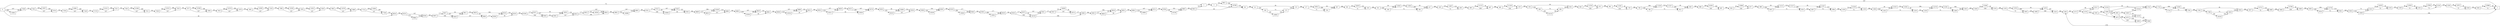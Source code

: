 digraph {
	graph [rankdir=LR]
	node [shape=rectangle]
	2 -> 3 [label=406]
	3 -> 59 [label=75]
	3 -> 9857 [label=331]
	59 -> 111 [label=289]
	111 -> 144 [label=259]
	111 -> 175 [label=30]
	144 -> 173 [label=75]
	144 -> 14062 [label=184]
	173 -> 175 [label=259]
	175 -> 177 [label=289]
	177 -> 234 [label=75]
	177 -> 10912 [label=214]
	234 -> 267 [label=259]
	267 -> 291 [label=289]
	291 -> 318 [label=75]
	291 -> 10976 [label=214]
	318 -> 331 [label=289]
	331 -> 356 [label=259]
	331 -> 11003 [label=30]
	356 -> 383 [label=75]
	356 -> 11003 [label=184]
	383 -> 417 [label=259]
	417 -> 429 [label=289]
	429 -> 456 [label=75]
	429 -> 11087 [label=214]
	456 -> 460 [label=289]
	460 -> 487 [label=259]
	460 -> 11113 [label=30]
	487 -> 492 [label=289]
	492 -> 519 [label=259]
	492 -> 11139 [label=30]
	519 -> 534 [label=289]
	534 -> 569 [label=259]
	534 -> 624 [label=30]
	569 -> 596 [label=75]
	569 -> 14116 [label=184]
	596 -> 624 [label=259]
	624 -> 645 [label=289]
	645 -> 672 [label=259]
	645 -> 11254 [label=30]
	672 -> 681 [label=289]
	681 -> 729 [label=259]
	681 -> 11301 [label=30]
	729 -> 760 [label=289]
	760 -> 768 [label=105]
	760 -> 11329 [label=184]
	768 -> 813 [label=75]
	768 -> 11329 [label=30]
	813 -> 828 [label=259]
	828 -> 880 [label=289]
	880 -> 907 [label=105]
	880 -> 14185 [label=184]
	907 -> 950 [label=289]
	950 -> 977 [label=259]
	950 -> 12098 [label=30]
	977 -> 989 [label=289]
	989 -> 1007 [label=259]
	989 -> 12131 [label=30]
	1007 -> 1055 [label=75]
	1007 -> 12131 [label=184]
	1055 -> 1067 [label=259]
	1067 -> 1094 [label=75]
	1067 -> 12187 [label=184]
	1094 -> 1109 [label=289]
	1109 -> 1136 [label=75]
	1109 -> 12228 [label=214]
	1136 -> 1186 [label=289]
	1186 -> 1202 [label=259]
	1186 -> 12255 [label=30]
	1202 -> 1229 [label=75]
	1202 -> 12255 [label=184]
	1229 -> 1238 [label=105]
	1238 -> 1289 [label=75]
	1238 -> 12279 [label=30]
	1289 -> 1345 [label=105]
	1345 -> 1349 [label=289]
	1349 -> 1376 [label=259]
	1349 -> 12346 [label=30]
	1376 -> 1378 [label=289]
	1378 -> 1405 [label=75]
	1378 -> 12353 [label=214]
	1405 -> 1469 [label=259]
	1469 -> 1478 [label=75]
	1469 -> 1520 [label=184]
	1478 -> 1520 [label=105]
	1520 -> 1565 [label=289]
	1565 -> 1572 [label=867]
	1572 -> 1576 [label=807]
	1572 -> 12517 [label=60]
	1576 -> 1581 [label=623]
	1576 -> 12517 [label=184]
	1581 -> 1589 [label=548]
	1581 -> 1673 [label=75]
	1589 -> 1601 [label=473]
	1589 -> 1702 [label=75]
	1601 -> 1608 [label=259]
	1601 -> 12447 [label=214]
	1608 -> 1646 [label=518]
	1646 -> 1565 [label=578]
	1673 -> 1675 [label=289]
	1675 -> 1608 [label=259]
	1675 -> 12478 [label=30]
	1702 -> 1710 [label=289]
	1710 -> 1714 [label=105]
	1710 -> 12595 [label=184]
	1714 -> 1765 [label=75]
	1714 -> 12595 [label=30]
	1765 -> 1783 [label=289]
	1783 -> 1789 [label=259]
	1783 -> 1834 [label=30]
	1789 -> 1819 [label=75]
	1789 -> 14518 [label=184]
	1819 -> 1834 [label=259]
	1834 -> 1837 [label=289]
	1837 -> 1888 [label=75]
	1837 -> 12711 [label=214]
	1888 -> 1894 [label=289]
	1894 -> 1948 [label=259]
	1894 -> 12764 [label=30]
	1948 -> 2002 [label=289]
	2002 -> 2014 [label=105]
	2002 -> 12779 [label=184]
	2014 -> 2041 [label=75]
	2014 -> 12779 [label=30]
	2041 -> 2043 [label=289]
	2043 -> 2101 [label=75]
	2043 -> 12803 [label=214]
	2101 -> 2134 [label=75]
	2101 -> 12879 [label=30]
	2134 -> 2149 [label=105]
	2149 -> 2191 [label=75]
	2149 -> 12920 [label=30]
	2191 -> 2218 [label=75]
	2191 -> 12946 [label=30]
	2218 -> 2329 [label=105]
	2329 -> 2356 [label=75]
	2329 -> 12972 [label=30]
	2356 -> 2362 [label=105]
	2362 -> 1 [label=75]
	2362 -> 12988 [label=30]
	7038 -> 7041 [label=331]
	7041 -> 7074 [label=147]
	7041 -> 13037 [label=184]
	7074 -> 7104 [label=331]
	7104 -> 7149 [label=147]
	7104 -> 13081 [label=184]
	7149 -> 7170 [label=331]
	7170 -> 7221 [label=147]
	7170 -> 13131 [label=184]
	7221 -> 7245 [label=331]
	7245 -> 7311 [label=147]
	7245 -> 13196 [label=184]
	7311 -> 7326 [label=331]
	7326 -> 7353 [label=147]
	7326 -> 13222 [label=184]
	7353 -> 7377 [label=331]
	7377 -> 7404 [label=147]
	7377 -> 13248 [label=184]
	7404 -> 7452 [label=331]
	7452 -> 7479 [label=147]
	7452 -> 13274 [label=184]
	7479 -> 7491 [label=331]
	7491 -> 7518 [label=147]
	7491 -> 13300 [label=184]
	7518 -> 7566 [label=331]
	7566 -> 7593 [label=147]
	7566 -> 13326 [label=184]
	7593 -> 7620 [label=147]
	7593 -> 13352 [label=184]
	7620 -> 7662 [label=331]
	7662 -> 7689 [label=147]
	7662 -> 13378 [label=184]
	7689 -> 7722 [label=331]
	7722 -> 7749 [label=147]
	7722 -> 13404 [label=184]
	7749 -> 8024 [label=331]
	8024 -> 8225 [label=361]
	8225 -> 8244 [label=147]
	8225 -> 9884 [label=214]
	8244 -> 8407 [label=361]
	8407 -> 8437 [label=177]
	8407 -> 8458 [label=184]
	8437 -> 8458 [label=147]
	8437 -> 9911 [label=30]
	8458 -> 8485 [label=147]
	8458 -> 9911 [label=184]
	8485 -> 8506 [label=177]
	8506 -> 8524 [label=147]
	8506 -> 8533 [label=30]
	8524 -> 8533 [label=331]
	8533 -> 8536 [label=361]
	8536 -> 8537 [label=177]
	8536 -> 8563 [label=184]
	8537 -> 8563 [label=147]
	8537 -> 10031 [label=30]
	8563 -> 8581 [label=331]
	8581 -> 8614 [label=147]
	8581 -> 10031 [label=184]
	8614 -> 8623 [label=177]
	8614 -> 8650 [label=184]
	8623 -> 8650 [label=147]
	8623 -> 10059 [label=30]
	8650 -> 8662 [label=361]
	8662 -> 8692 [label=147]
	8662 -> 10088 [label=214]
	8692 -> 8701 [label=361]
	8701 -> 8722 [label=177]
	8701 -> 10094 [label=184]
	8722 -> 8749 [label=147]
	8722 -> 10094 [label=30]
	8749 -> 8782 [label=331]
	8782 -> 8809 [label=361]
	8809 -> 8825 [label=177]
	8809 -> 10160 [label=184]
	8825 -> 8882 [label=147]
	8825 -> 10160 [label=30]
	8882 -> 8892 [label=361]
	8892 -> 10204 [label=214]
	8892 -> 8919 [label=147]
	8919 -> 8941 [label=331]
	8941 -> 8956 [label=361]
	8956 -> 8998 [label=147]
	8956 -> 10254 [label=214]
	8998 -> 9012 [label=331]
	9012 -> 9032 [label=361]
	9032 -> 9059 [label=147]
	9032 -> 10311 [label=214]
	9059 -> 9151 [label=331]
	9151 -> 9178 [label=147]
	9151 -> 10434 [label=184]
	9178 -> 9193 [label=361]
	9193 -> 9220 [label=331]
	9193 -> 10484 [label=30]
	9220 -> 9256 [label=147]
	9220 -> 10484 [label=184]
	9256 -> 9268 [label=361]
	9268 -> 9295 [label=331]
	9268 -> 10539 [label=30]
	9295 -> 9319 [label=361]
	9319 -> 9385 [label=177]
	9319 -> 13826 [label=184]
	9385 -> 9391 [label=361]
	9391 -> 9418 [label=177]
	9391 -> 13852 [label=184]
	9418 -> 9433 [label=361]
	9433 -> 9475 [label=177]
	9433 -> 10578 [label=184]
	9475 -> 9541 [label=147]
	9475 -> 10578 [label=30]
	9541 -> 9547 [label=177]
	9547 -> 9574 [label=147]
	9547 -> 10630 [label=30]
	9574 -> 9580 [label=177]
	9580 -> 9592 [label=361]
	9592 -> 9604 [label=177]
	9592 -> 9619 [label=184]
	9604 -> 9619 [label=147]
	9604 -> 9631 [label=30]
	9619 -> 9631 [label=331]
	9631 -> 9681 [label=361]
	9681 -> 9721 [label=147]
	9681 -> 10695 [label=214]
	9721 -> 9760 [label=361]
	9760 -> 9805 [label=331]
	9760 -> 10739 [label=30]
	9805 -> 9822 [label=361]
	9822 -> 2 [label=331]
	9822 -> 10788 [label=30]
	9857 -> 1 [label=147]
	9857 -> 10788 [label=184]
	9884 -> 8244 [label=214]
	9911 -> 9929 [label=214]
	9929 -> 8485 [label=30]
	9929 -> 8524 [label=184]
	10031 -> 8614 [label=214]
	10059 -> 8650 [label=30]
	10088 -> 8692 [label=214]
	10094 -> 8782 [label=30]
	10094 -> 8749 [label=184]
	10160 -> 8882 [label=214]
	10204 -> 8941 [label=30]
	10204 -> 8919 [label=184]
	10254 -> 9012 [label=30]
	10254 -> 8998 [label=184]
	10311 -> 10434 [label=30]
	10311 -> 9059 [label=184]
	10434 -> 9178 [label=214]
	10484 -> 9256 [label=214]
	10539 -> 9295 [label=30]
	10578 -> 9541 [label=30]
	10578 -> 9580 [label=184]
	10630 -> 9574 [label=30]
	10695 -> 9721 [label=214]
	10739 -> 9805 [label=30]
	10788 -> 59 [label=214]
	10912 -> 267 [label=30]
	10912 -> 234 [label=184]
	10976 -> 318 [label=214]
	11003 -> 11005 [label=214]
	11005 -> 417 [label=30]
	11005 -> 383 [label=184]
	11087 -> 456 [label=214]
	11113 -> 487 [label=30]
	11139 -> 519 [label=30]
	11254 -> 672 [label=30]
	11301 -> 729 [label=30]
	11329 -> 11337 [label=214]
	11337 -> 828 [label=30]
	11337 -> 813 [label=184]
	12098 -> 977 [label=30]
	12131 -> 12137 [label=214]
	12137 -> 12187 [label=30]
	12137 -> 1055 [label=184]
	12187 -> 1094 [label=214]
	12228 -> 1136 [label=214]
	12255 -> 12262 [label=214]
	12262 -> 1229 [label=30]
	12262 -> 12279 [label=184]
	12279 -> 12291 [label=214]
	12291 -> 1289 [label=30]
	12291 -> 1345 [label=184]
	12346 -> 1376 [label=30]
	12353 -> 1478 [label=30]
	12353 -> 1405 [label=184]
	12447 -> 12478 [label=30]
	12447 -> 12554 [label=184]
	12478 -> 1646 [label=60]
	12517 -> 12518 [label=244]
	12518 -> 1673 [label=214]
	12518 -> 12554 [label=30]
	12554 -> 1702 [label=214]
	12595 -> 1765 [label=214]
	12711 -> 1888 [label=214]
	12764 -> 1948 [label=30]
	12779 -> 2041 [label=214]
	12803 -> 2101 [label=30]
	12803 -> 1 [label=184]
	12879 -> 2134 [label=30]
	12920 -> 2191 [label=30]
	12946 -> 2218 [label=30]
	12972 -> 2356 [label=30]
	12988 -> 1 [label=30]
	13005 -> 7038 [label=184]
	13037 -> 7074 [label=184]
	13081 -> 7149 [label=184]
	13131 -> 7221 [label=184]
	13196 -> 7311 [label=184]
	13222 -> 7353 [label=184]
	13248 -> 7404 [label=184]
	13274 -> 7479 [label=184]
	13300 -> 7518 [label=184]
	13326 -> 7593 [label=184]
	13352 -> 7620 [label=184]
	13378 -> 7689 [label=184]
	13404 -> 7749 [label=184]
	13826 -> 9385 [label=184]
	13852 -> 9418 [label=184]
	14062 -> 173 [label=184]
	14116 -> 596 [label=184]
	14185 -> 907 [label=184]
	14518 -> 1819 [label=184]
	0 -> 2 [label=75]
	0 -> 8024 [label=30]
	0 -> 7038 [label=147]
	0 -> 13005 [label=184]
}
